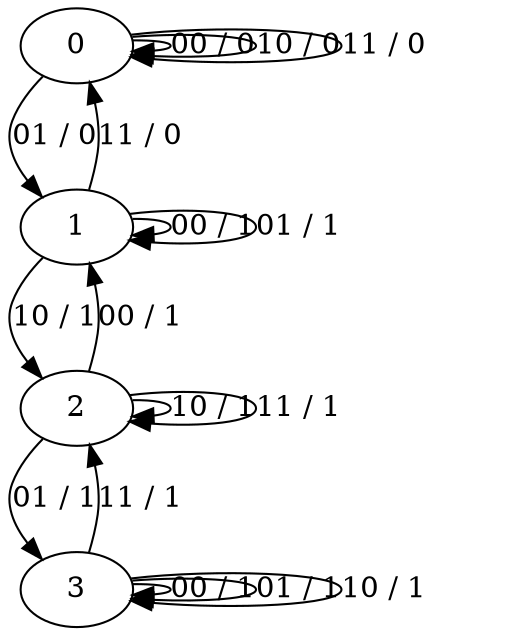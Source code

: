 digraph {
0
1
2
3
0 -> 0 [label="00 / 0"]
0 -> 1 [label="01 / 0"]
0 -> 0 [label="10 / 0"]
0 -> 0 [label="11 / 0"]
1 -> 1 [label="00 / 1"]
1 -> 1 [label="01 / 1"]
1 -> 2 [label="10 / 1"]
1 -> 0 [label="11 / 0"]
2 -> 1 [label="00 / 1"]
2 -> 3 [label="01 / 1"]
2 -> 2 [label="10 / 1"]
2 -> 2 [label="11 / 1"]
3 -> 3 [label="00 / 1"]
3 -> 3 [label="01 / 1"]
3 -> 3 [label="10 / 1"]
3 -> 2 [label="11 / 1"]
}
